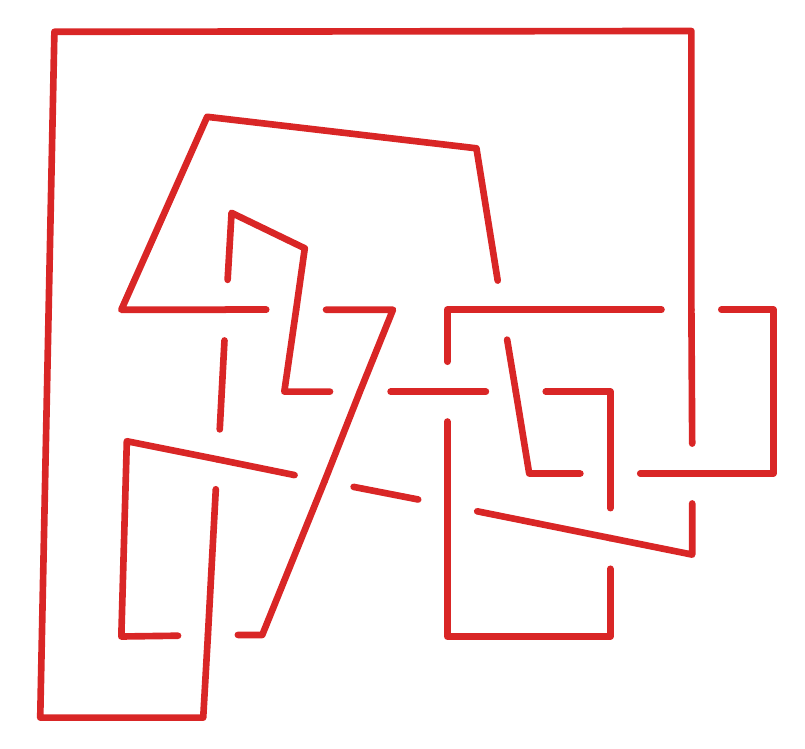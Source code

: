\definecolor{linkcolor0}{rgb}{0.85, 0.15, 0.15}
\begin{tikzpicture}[line width=2.4, line cap=round, line join=round]
  \begin{scope}[color=linkcolor0]
    \draw (2.88, 1.31) -- (3.19, 1.31) -- (3.98, 3.26);
    \draw (3.98, 3.26) -- (4.43, 4.40);
    \draw (4.43, 4.40) -- (4.85, 5.44) -- (4.00, 5.44);
    \draw (3.24, 5.44) -- (2.73, 5.44);
    \draw (2.73, 5.44) -- (1.40, 5.44) -- (2.49, 7.89) -- (5.91, 7.49) -- (6.18, 5.81);
    \draw (6.30, 5.06) -- (6.41, 4.40);
    \draw (6.41, 4.40) -- (6.58, 3.36) -- (7.23, 3.36);
    \draw (7.99, 3.36) -- (8.65, 3.36);
    \draw (8.65, 3.36) -- (9.68, 3.36) -- (9.68, 5.44) -- (9.02, 5.44);
    \draw (8.26, 5.44) -- (6.24, 5.44);
    \draw (6.24, 5.44) -- (5.54, 5.44) -- (5.54, 4.78);
    \draw (5.54, 4.02) -- (5.54, 2.95);
    \draw (5.54, 2.95) -- (5.54, 1.29) -- (7.61, 1.29) -- (7.61, 2.15);
    \draw (7.61, 2.92) -- (7.61, 3.36);
    \draw (7.61, 3.36) -- (7.61, 4.40) -- (6.79, 4.40);
    \draw (6.03, 4.40) -- (5.54, 4.40);
    \draw (5.54, 4.40) -- (4.82, 4.40);
    \draw (4.05, 4.40) -- (3.47, 4.40) -- (3.62, 5.44);
    \draw (3.62, 5.44) -- (3.73, 6.22) -- (2.80, 6.67) -- (2.75, 5.82);
    \draw (2.71, 5.05) -- (2.65, 3.92);
    \draw (2.60, 3.16) -- (2.50, 1.31);
    \draw (2.50, 1.31) -- (2.44, 0.26) -- (0.37, 0.26) -- (0.55, 8.97) -- (8.64, 8.98) -- (8.64, 5.44);
    \draw (8.64, 5.44) -- (8.65, 3.74);
    \draw (8.65, 2.98) -- (8.65, 2.33) -- (7.61, 2.54);
    \draw (7.61, 2.54) -- (5.92, 2.88);
    \draw (5.17, 3.03) -- (4.35, 3.19);
    \draw (3.60, 3.34) -- (2.62, 3.54);
    \draw (2.62, 3.54) -- (1.47, 3.77) -- (1.40, 1.29) -- (2.12, 1.30);
  \end{scope}
\end{tikzpicture}
